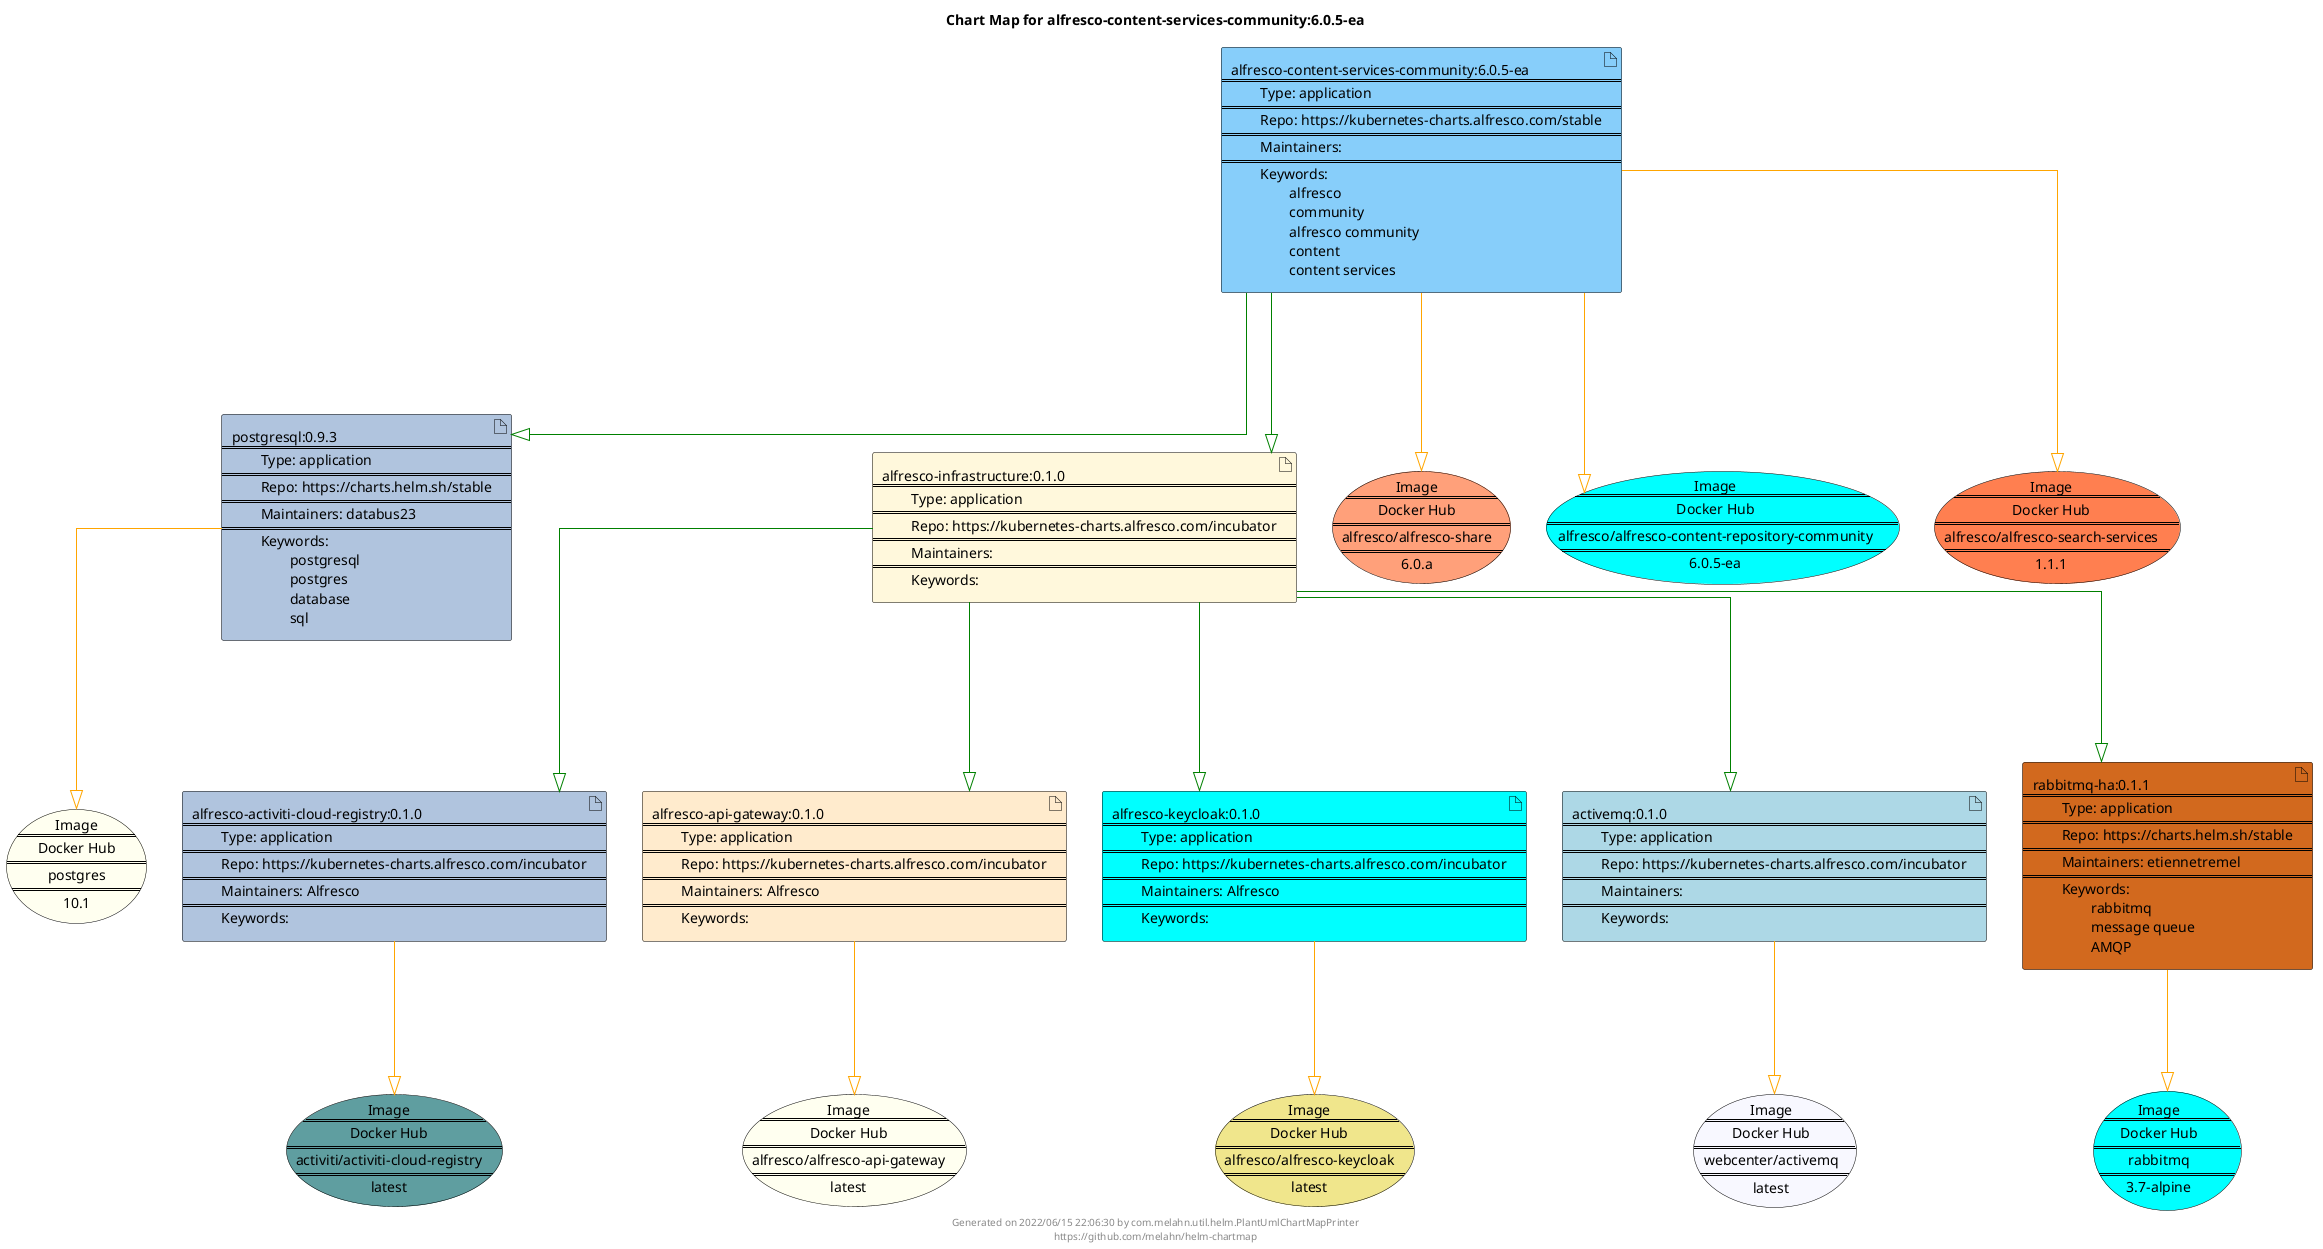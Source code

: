 @startuml
skinparam linetype ortho
skinparam backgroundColor white
skinparam usecaseBorderColor black
skinparam usecaseArrowColor LightSlateGray
skinparam artifactBorderColor black
skinparam artifactArrowColor LightSlateGray

title Chart Map for alfresco-content-services-community:6.0.5-ea

'There are 8 referenced Helm Charts
artifact "postgresql:0.9.3\n====\n\tType: application\n====\n\tRepo: https://charts.helm.sh/stable\n====\n\tMaintainers: databus23\n====\n\tKeywords: \n\t\tpostgresql\n\t\tpostgres\n\t\tdatabase\n\t\tsql" as postgresql_0_9_3 #LightSteelBlue
artifact "alfresco-activiti-cloud-registry:0.1.0\n====\n\tType: application\n====\n\tRepo: https://kubernetes-charts.alfresco.com/incubator\n====\n\tMaintainers: Alfresco\n====\n\tKeywords: " as alfresco_activiti_cloud_registry_0_1_0 #LightSteelBlue
artifact "alfresco-api-gateway:0.1.0\n====\n\tType: application\n====\n\tRepo: https://kubernetes-charts.alfresco.com/incubator\n====\n\tMaintainers: Alfresco\n====\n\tKeywords: " as alfresco_api_gateway_0_1_0 #BlanchedAlmond
artifact "alfresco-infrastructure:0.1.0\n====\n\tType: application\n====\n\tRepo: https://kubernetes-charts.alfresco.com/incubator\n====\n\tMaintainers: \n====\n\tKeywords: " as alfresco_infrastructure_0_1_0 #Cornsilk
artifact "alfresco-keycloak:0.1.0\n====\n\tType: application\n====\n\tRepo: https://kubernetes-charts.alfresco.com/incubator\n====\n\tMaintainers: Alfresco\n====\n\tKeywords: " as alfresco_keycloak_0_1_0 #Cyan
artifact "alfresco-content-services-community:6.0.5-ea\n====\n\tType: application\n====\n\tRepo: https://kubernetes-charts.alfresco.com/stable\n====\n\tMaintainers: \n====\n\tKeywords: \n\t\talfresco\n\t\tcommunity\n\t\talfresco community\n\t\tcontent\n\t\tcontent services" as alfresco_content_services_community_6_0_5_ea #LightSkyBlue
artifact "activemq:0.1.0\n====\n\tType: application\n====\n\tRepo: https://kubernetes-charts.alfresco.com/incubator\n====\n\tMaintainers: \n====\n\tKeywords: " as activemq_0_1_0 #LightBlue
artifact "rabbitmq-ha:0.1.1\n====\n\tType: application\n====\n\tRepo: https://charts.helm.sh/stable\n====\n\tMaintainers: etiennetremel\n====\n\tKeywords: \n\t\trabbitmq\n\t\tmessage queue\n\t\tAMQP" as rabbitmq_ha_0_1_1 #Chocolate

'There are 9 referenced Docker Images
usecase "Image\n====\nDocker Hub\n====\nrabbitmq\n====\n3.7-alpine" as rabbitmq_3_7_alpine #Aqua
usecase "Image\n====\nDocker Hub\n====\nalfresco/alfresco-share\n====\n6.0.a" as alfresco_alfresco_share_6_0_a #LightSalmon
usecase "Image\n====\nDocker Hub\n====\nalfresco/alfresco-keycloak\n====\nlatest" as alfresco_alfresco_keycloak_latest #Khaki
usecase "Image\n====\nDocker Hub\n====\npostgres\n====\n10.1" as postgres_10_1 #Ivory
usecase "Image\n====\nDocker Hub\n====\nactiviti/activiti-cloud-registry\n====\nlatest" as activiti_activiti_cloud_registry_latest #CadetBlue
usecase "Image\n====\nDocker Hub\n====\nwebcenter/activemq\n====\nlatest" as webcenter_activemq_latest #GhostWhite
usecase "Image\n====\nDocker Hub\n====\nalfresco/alfresco-content-repository-community\n====\n6.0.5-ea" as alfresco_alfresco_content_repository_community_6_0_5_ea #Aqua
usecase "Image\n====\nDocker Hub\n====\nalfresco/alfresco-api-gateway\n====\nlatest" as alfresco_alfresco_api_gateway_latest #Ivory
usecase "Image\n====\nDocker Hub\n====\nalfresco/alfresco-search-services\n====\n1.1.1" as alfresco_alfresco_search_services_1_1_1 #Coral

'Chart Dependencies
alfresco_content_services_community_6_0_5_ea--[#green]-|>alfresco_infrastructure_0_1_0
alfresco_infrastructure_0_1_0--[#green]-|>alfresco_api_gateway_0_1_0
alfresco_infrastructure_0_1_0--[#green]-|>rabbitmq_ha_0_1_1
alfresco_infrastructure_0_1_0--[#green]-|>alfresco_keycloak_0_1_0
alfresco_infrastructure_0_1_0--[#green]-|>alfresco_activiti_cloud_registry_0_1_0
alfresco_infrastructure_0_1_0--[#green]-|>activemq_0_1_0
alfresco_content_services_community_6_0_5_ea--[#green]-|>postgresql_0_9_3
postgresql_0_9_3--[#orange]-|>postgres_10_1
alfresco_activiti_cloud_registry_0_1_0--[#orange]-|>activiti_activiti_cloud_registry_latest
alfresco_api_gateway_0_1_0--[#orange]-|>alfresco_alfresco_api_gateway_latest
alfresco_keycloak_0_1_0--[#orange]-|>alfresco_alfresco_keycloak_latest
alfresco_content_services_community_6_0_5_ea--[#orange]-|>alfresco_alfresco_content_repository_community_6_0_5_ea
alfresco_content_services_community_6_0_5_ea--[#orange]-|>alfresco_alfresco_search_services_1_1_1
alfresco_content_services_community_6_0_5_ea--[#orange]-|>alfresco_alfresco_share_6_0_a
activemq_0_1_0--[#orange]-|>webcenter_activemq_latest
rabbitmq_ha_0_1_1--[#orange]-|>rabbitmq_3_7_alpine

center footer Generated on 2022/06/15 22:06:30 by com.melahn.util.helm.PlantUmlChartMapPrinter\nhttps://github.com/melahn/helm-chartmap
@enduml
